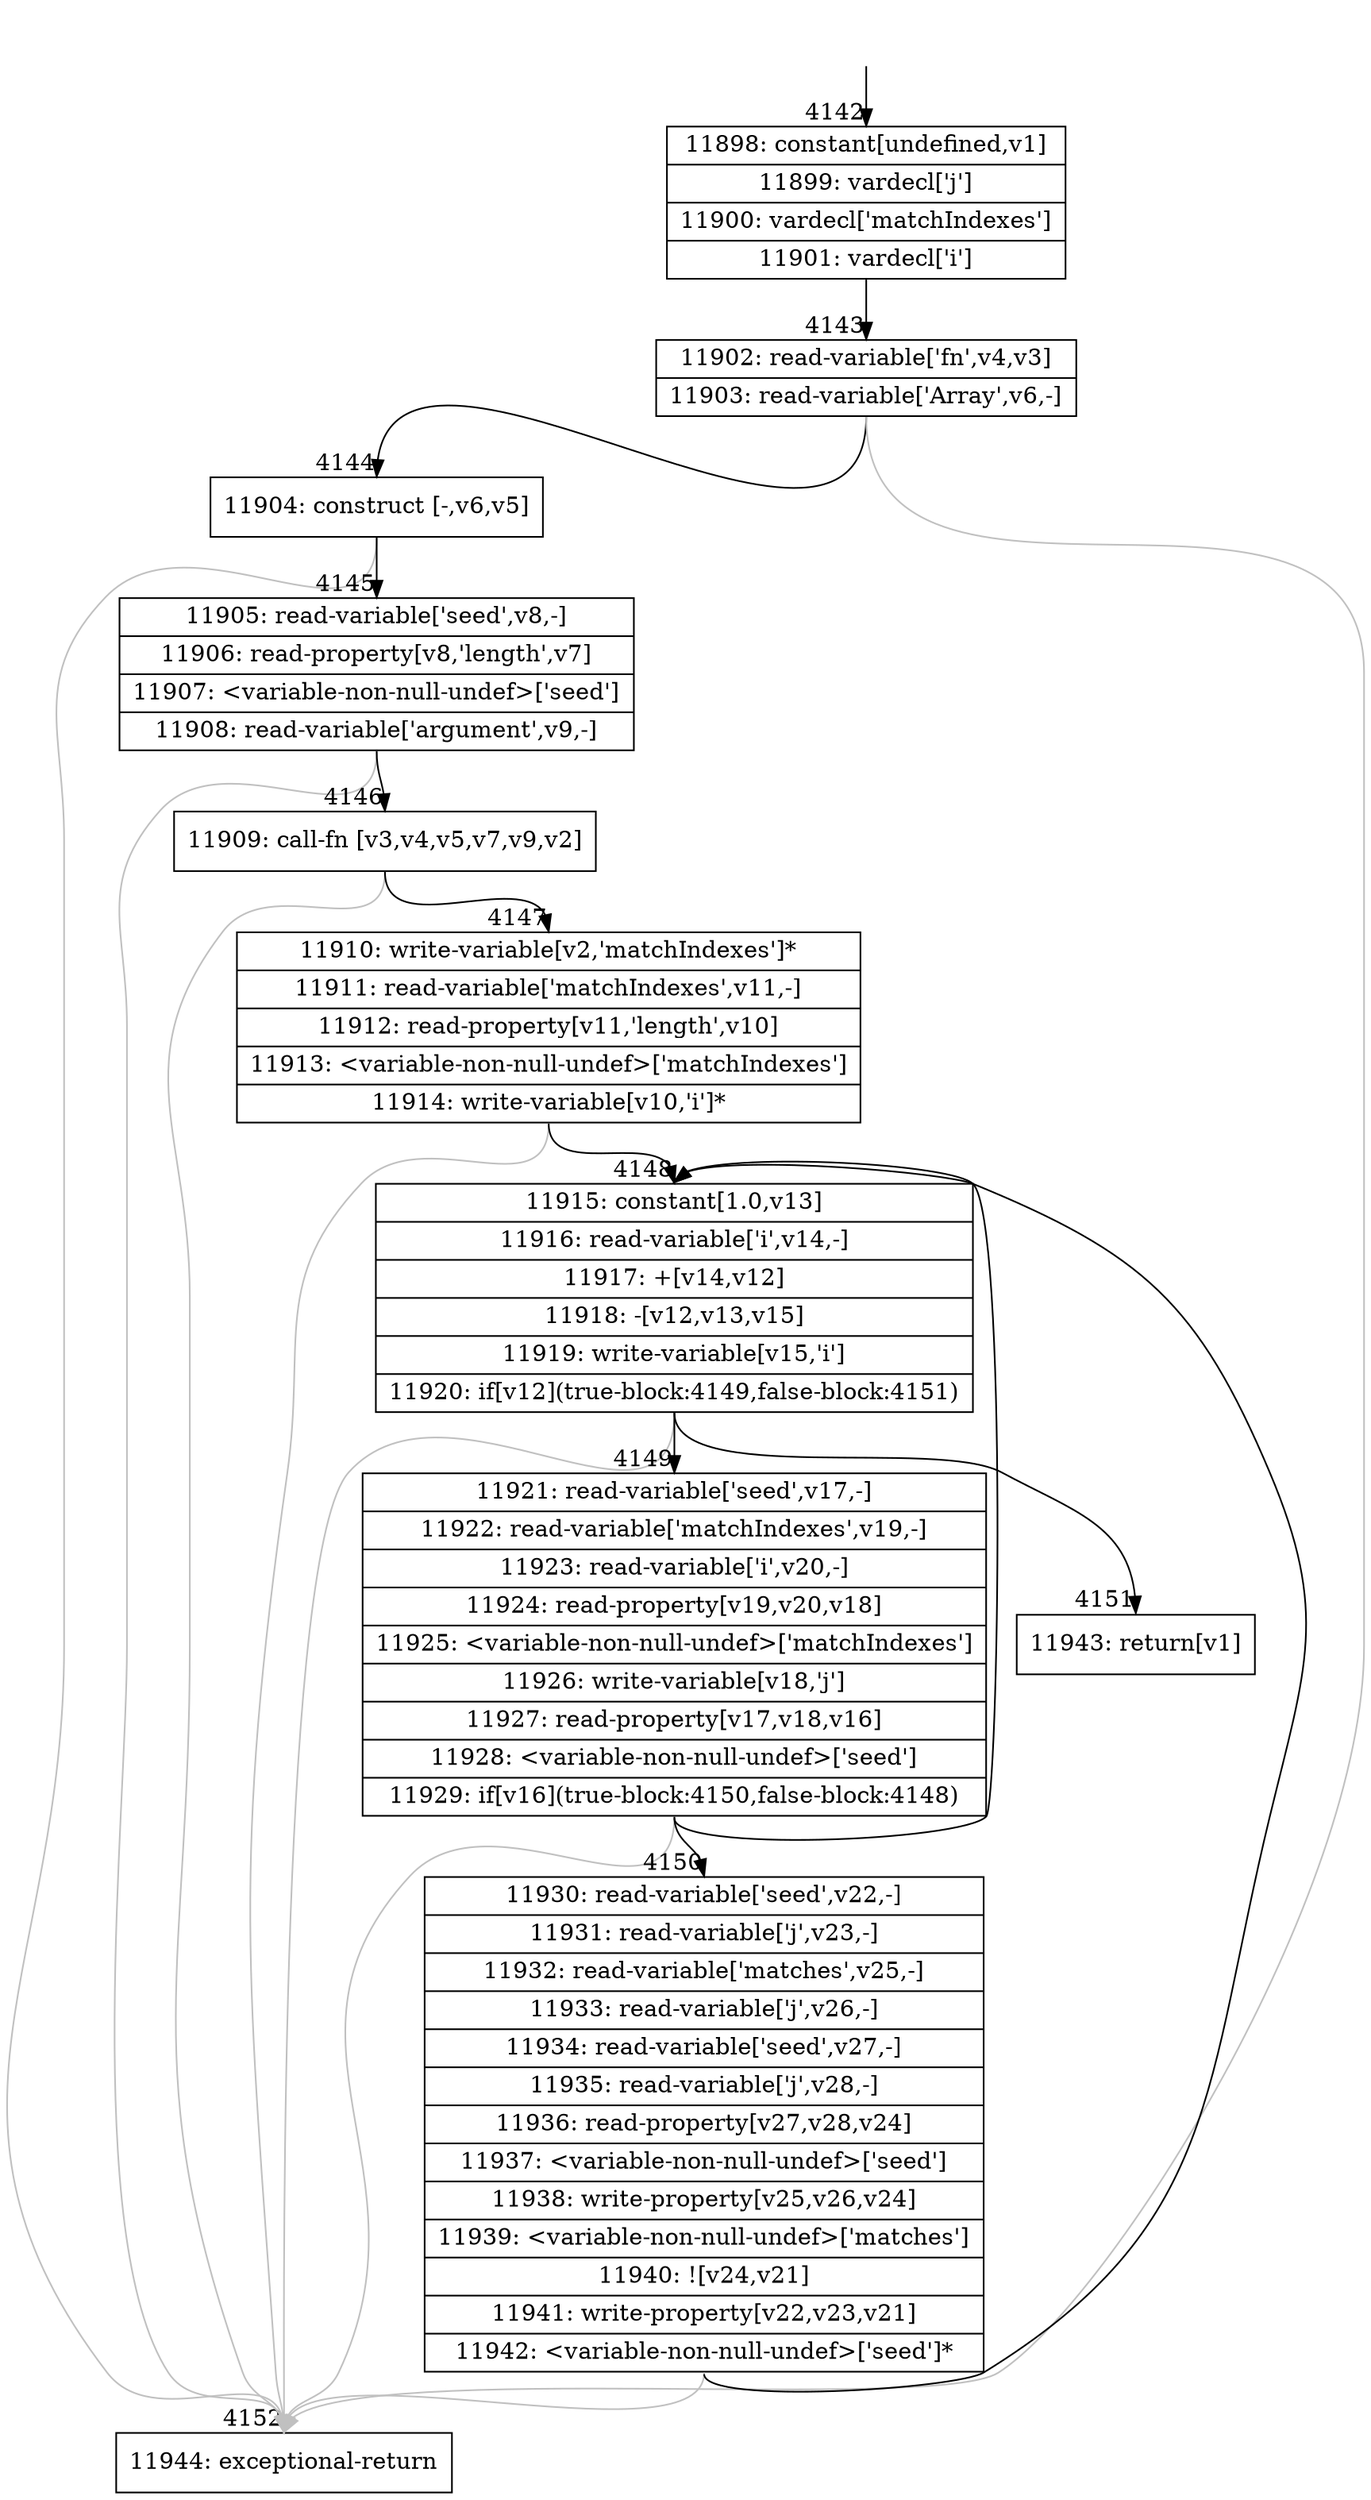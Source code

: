 digraph {
rankdir="TD"
BB_entry271[shape=none,label=""];
BB_entry271 -> BB4142 [tailport=s, headport=n, headlabel="    4142"]
BB4142 [shape=record label="{11898: constant[undefined,v1]|11899: vardecl['j']|11900: vardecl['matchIndexes']|11901: vardecl['i']}" ] 
BB4142 -> BB4143 [tailport=s, headport=n, headlabel="      4143"]
BB4143 [shape=record label="{11902: read-variable['fn',v4,v3]|11903: read-variable['Array',v6,-]}" ] 
BB4143 -> BB4144 [tailport=s, headport=n, headlabel="      4144"]
BB4143 -> BB4152 [tailport=s, headport=n, color=gray, headlabel="      4152"]
BB4144 [shape=record label="{11904: construct [-,v6,v5]}" ] 
BB4144 -> BB4145 [tailport=s, headport=n, headlabel="      4145"]
BB4144 -> BB4152 [tailport=s, headport=n, color=gray]
BB4145 [shape=record label="{11905: read-variable['seed',v8,-]|11906: read-property[v8,'length',v7]|11907: \<variable-non-null-undef\>['seed']|11908: read-variable['argument',v9,-]}" ] 
BB4145 -> BB4146 [tailport=s, headport=n, headlabel="      4146"]
BB4145 -> BB4152 [tailport=s, headport=n, color=gray]
BB4146 [shape=record label="{11909: call-fn [v3,v4,v5,v7,v9,v2]}" ] 
BB4146 -> BB4147 [tailport=s, headport=n, headlabel="      4147"]
BB4146 -> BB4152 [tailport=s, headport=n, color=gray]
BB4147 [shape=record label="{11910: write-variable[v2,'matchIndexes']*|11911: read-variable['matchIndexes',v11,-]|11912: read-property[v11,'length',v10]|11913: \<variable-non-null-undef\>['matchIndexes']|11914: write-variable[v10,'i']*}" ] 
BB4147 -> BB4148 [tailport=s, headport=n, headlabel="      4148"]
BB4147 -> BB4152 [tailport=s, headport=n, color=gray]
BB4148 [shape=record label="{11915: constant[1.0,v13]|11916: read-variable['i',v14,-]|11917: +[v14,v12]|11918: -[v12,v13,v15]|11919: write-variable[v15,'i']|11920: if[v12](true-block:4149,false-block:4151)}" ] 
BB4148 -> BB4149 [tailport=s, headport=n, headlabel="      4149"]
BB4148 -> BB4151 [tailport=s, headport=n, headlabel="      4151"]
BB4148 -> BB4152 [tailport=s, headport=n, color=gray]
BB4149 [shape=record label="{11921: read-variable['seed',v17,-]|11922: read-variable['matchIndexes',v19,-]|11923: read-variable['i',v20,-]|11924: read-property[v19,v20,v18]|11925: \<variable-non-null-undef\>['matchIndexes']|11926: write-variable[v18,'j']|11927: read-property[v17,v18,v16]|11928: \<variable-non-null-undef\>['seed']|11929: if[v16](true-block:4150,false-block:4148)}" ] 
BB4149 -> BB4150 [tailport=s, headport=n, headlabel="      4150"]
BB4149 -> BB4148 [tailport=s, headport=n]
BB4149 -> BB4152 [tailport=s, headport=n, color=gray]
BB4150 [shape=record label="{11930: read-variable['seed',v22,-]|11931: read-variable['j',v23,-]|11932: read-variable['matches',v25,-]|11933: read-variable['j',v26,-]|11934: read-variable['seed',v27,-]|11935: read-variable['j',v28,-]|11936: read-property[v27,v28,v24]|11937: \<variable-non-null-undef\>['seed']|11938: write-property[v25,v26,v24]|11939: \<variable-non-null-undef\>['matches']|11940: ![v24,v21]|11941: write-property[v22,v23,v21]|11942: \<variable-non-null-undef\>['seed']*}" ] 
BB4150 -> BB4148 [tailport=s, headport=n]
BB4150 -> BB4152 [tailport=s, headport=n, color=gray]
BB4151 [shape=record label="{11943: return[v1]}" ] 
BB4152 [shape=record label="{11944: exceptional-return}" ] 
}
